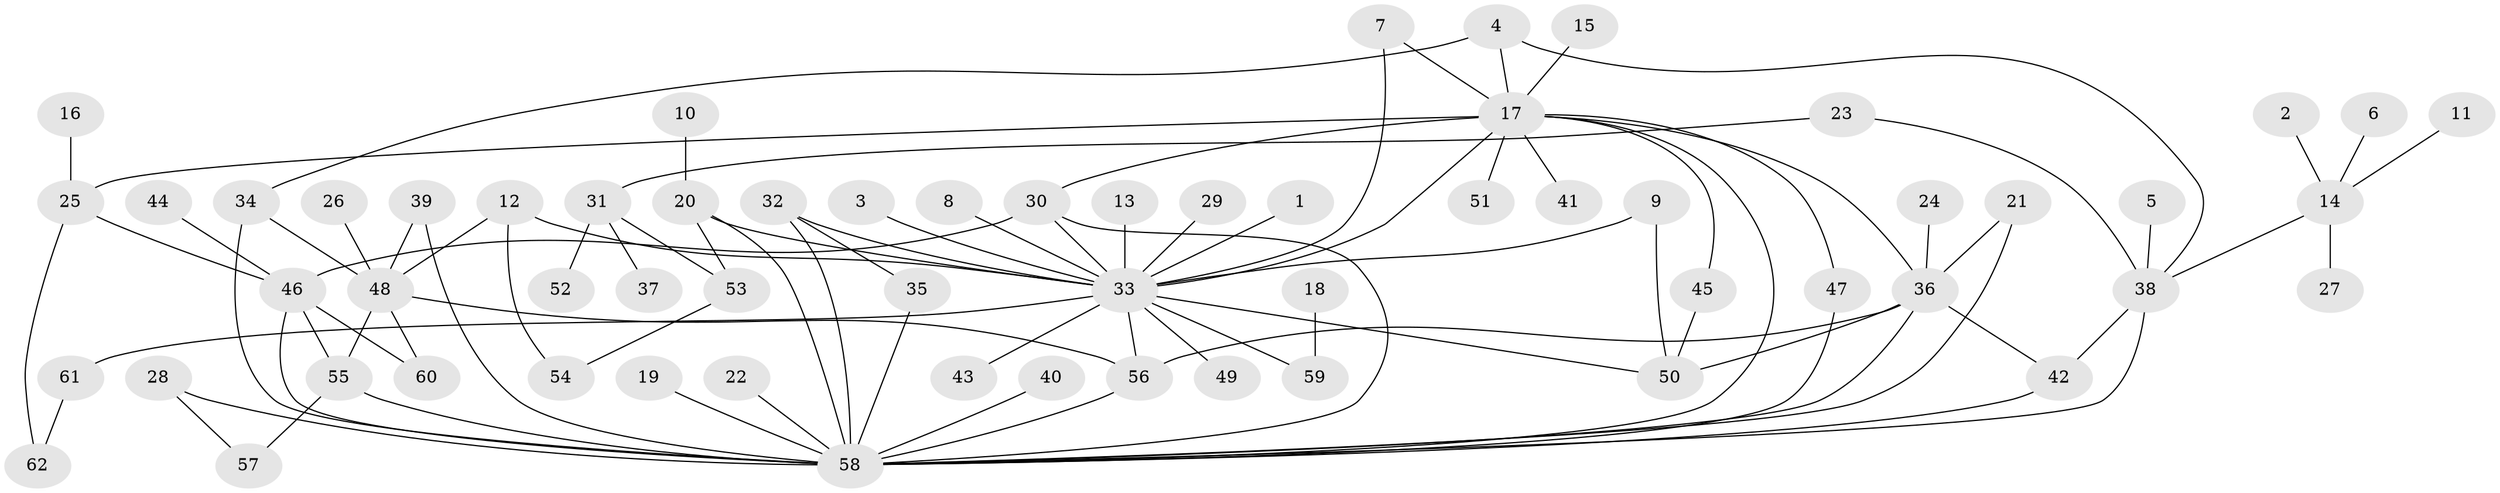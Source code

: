 // original degree distribution, {5: 0.03225806451612903, 26: 0.008064516129032258, 7: 0.016129032258064516, 16: 0.008064516129032258, 8: 0.008064516129032258, 24: 0.008064516129032258, 3: 0.12903225806451613, 2: 0.24193548387096775, 1: 0.4596774193548387, 6: 0.016129032258064516, 9: 0.008064516129032258, 4: 0.06451612903225806}
// Generated by graph-tools (version 1.1) at 2025/01/03/09/25 03:01:54]
// undirected, 62 vertices, 91 edges
graph export_dot {
graph [start="1"]
  node [color=gray90,style=filled];
  1;
  2;
  3;
  4;
  5;
  6;
  7;
  8;
  9;
  10;
  11;
  12;
  13;
  14;
  15;
  16;
  17;
  18;
  19;
  20;
  21;
  22;
  23;
  24;
  25;
  26;
  27;
  28;
  29;
  30;
  31;
  32;
  33;
  34;
  35;
  36;
  37;
  38;
  39;
  40;
  41;
  42;
  43;
  44;
  45;
  46;
  47;
  48;
  49;
  50;
  51;
  52;
  53;
  54;
  55;
  56;
  57;
  58;
  59;
  60;
  61;
  62;
  1 -- 33 [weight=1.0];
  2 -- 14 [weight=1.0];
  3 -- 33 [weight=1.0];
  4 -- 17 [weight=1.0];
  4 -- 34 [weight=1.0];
  4 -- 38 [weight=1.0];
  5 -- 38 [weight=1.0];
  6 -- 14 [weight=1.0];
  7 -- 17 [weight=1.0];
  7 -- 33 [weight=1.0];
  8 -- 33 [weight=1.0];
  9 -- 33 [weight=1.0];
  9 -- 50 [weight=1.0];
  10 -- 20 [weight=1.0];
  11 -- 14 [weight=1.0];
  12 -- 33 [weight=1.0];
  12 -- 48 [weight=1.0];
  12 -- 54 [weight=1.0];
  13 -- 33 [weight=1.0];
  14 -- 27 [weight=1.0];
  14 -- 38 [weight=1.0];
  15 -- 17 [weight=1.0];
  16 -- 25 [weight=1.0];
  17 -- 25 [weight=1.0];
  17 -- 30 [weight=1.0];
  17 -- 33 [weight=1.0];
  17 -- 36 [weight=1.0];
  17 -- 41 [weight=1.0];
  17 -- 45 [weight=1.0];
  17 -- 47 [weight=1.0];
  17 -- 51 [weight=1.0];
  17 -- 58 [weight=1.0];
  18 -- 59 [weight=1.0];
  19 -- 58 [weight=1.0];
  20 -- 33 [weight=1.0];
  20 -- 53 [weight=1.0];
  20 -- 58 [weight=1.0];
  21 -- 36 [weight=1.0];
  21 -- 58 [weight=1.0];
  22 -- 58 [weight=1.0];
  23 -- 31 [weight=1.0];
  23 -- 38 [weight=1.0];
  24 -- 36 [weight=1.0];
  25 -- 46 [weight=1.0];
  25 -- 62 [weight=1.0];
  26 -- 48 [weight=1.0];
  28 -- 57 [weight=1.0];
  28 -- 58 [weight=1.0];
  29 -- 33 [weight=1.0];
  30 -- 33 [weight=1.0];
  30 -- 46 [weight=1.0];
  30 -- 58 [weight=1.0];
  31 -- 37 [weight=1.0];
  31 -- 52 [weight=1.0];
  31 -- 53 [weight=1.0];
  32 -- 33 [weight=2.0];
  32 -- 35 [weight=1.0];
  32 -- 58 [weight=1.0];
  33 -- 43 [weight=1.0];
  33 -- 49 [weight=1.0];
  33 -- 50 [weight=1.0];
  33 -- 56 [weight=1.0];
  33 -- 59 [weight=1.0];
  33 -- 61 [weight=1.0];
  34 -- 48 [weight=1.0];
  34 -- 58 [weight=1.0];
  35 -- 58 [weight=1.0];
  36 -- 42 [weight=1.0];
  36 -- 50 [weight=1.0];
  36 -- 56 [weight=1.0];
  36 -- 58 [weight=1.0];
  38 -- 42 [weight=1.0];
  38 -- 58 [weight=1.0];
  39 -- 48 [weight=1.0];
  39 -- 58 [weight=2.0];
  40 -- 58 [weight=1.0];
  42 -- 58 [weight=1.0];
  44 -- 46 [weight=1.0];
  45 -- 50 [weight=1.0];
  46 -- 55 [weight=1.0];
  46 -- 58 [weight=1.0];
  46 -- 60 [weight=1.0];
  47 -- 58 [weight=1.0];
  48 -- 55 [weight=1.0];
  48 -- 56 [weight=1.0];
  48 -- 60 [weight=1.0];
  53 -- 54 [weight=1.0];
  55 -- 57 [weight=1.0];
  55 -- 58 [weight=2.0];
  56 -- 58 [weight=1.0];
  61 -- 62 [weight=1.0];
}
